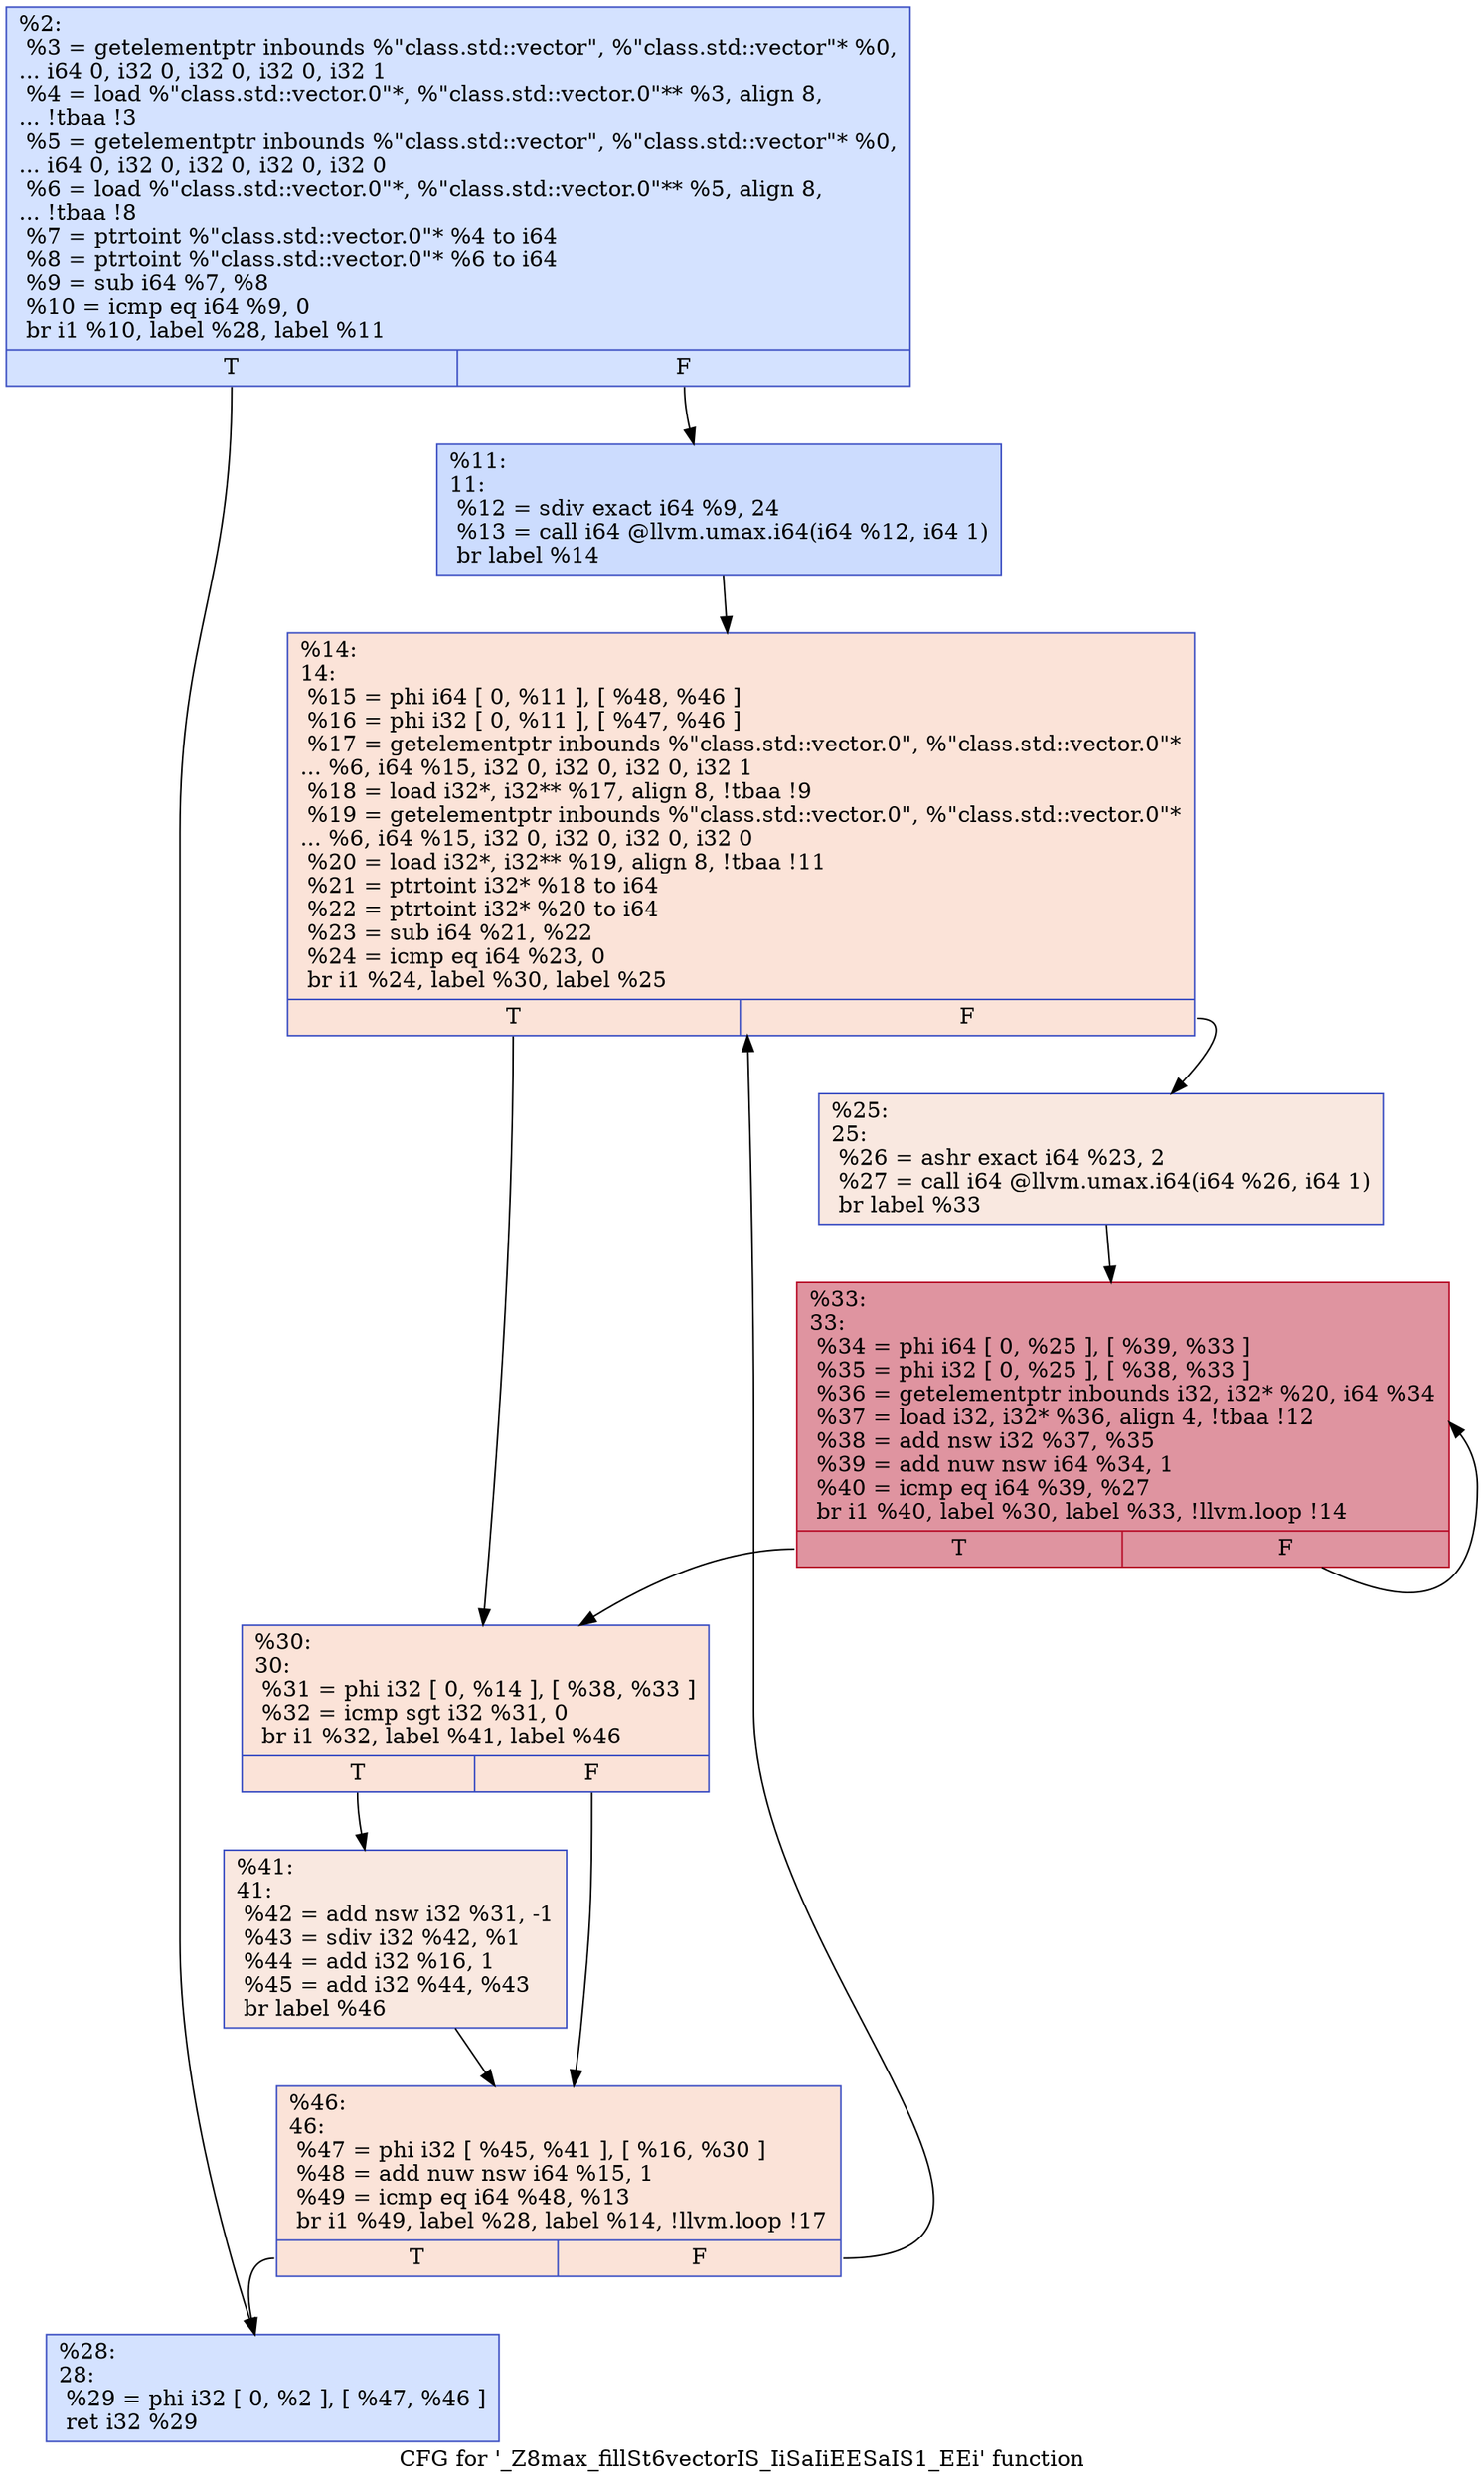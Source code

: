 digraph "CFG for '_Z8max_fillSt6vectorIS_IiSaIiEESaIS1_EEi' function" {
	label="CFG for '_Z8max_fillSt6vectorIS_IiSaIiEESaIS1_EEi' function";

	Node0x55824a069ab0 [shape=record,color="#3d50c3ff", style=filled, fillcolor="#9ebeff70",label="{%2:\l  %3 = getelementptr inbounds %\"class.std::vector\", %\"class.std::vector\"* %0,\l... i64 0, i32 0, i32 0, i32 0, i32 1\l  %4 = load %\"class.std::vector.0\"*, %\"class.std::vector.0\"** %3, align 8,\l... !tbaa !3\l  %5 = getelementptr inbounds %\"class.std::vector\", %\"class.std::vector\"* %0,\l... i64 0, i32 0, i32 0, i32 0, i32 0\l  %6 = load %\"class.std::vector.0\"*, %\"class.std::vector.0\"** %5, align 8,\l... !tbaa !8\l  %7 = ptrtoint %\"class.std::vector.0\"* %4 to i64\l  %8 = ptrtoint %\"class.std::vector.0\"* %6 to i64\l  %9 = sub i64 %7, %8\l  %10 = icmp eq i64 %9, 0\l  br i1 %10, label %28, label %11\l|{<s0>T|<s1>F}}"];
	Node0x55824a069ab0:s0 -> Node0x55824a06ae30;
	Node0x55824a069ab0:s1 -> Node0x55824a06b3e0;
	Node0x55824a06b3e0 [shape=record,color="#3d50c3ff", style=filled, fillcolor="#8caffe70",label="{%11:\l11:                                               \l  %12 = sdiv exact i64 %9, 24\l  %13 = call i64 @llvm.umax.i64(i64 %12, i64 1)\l  br label %14\l}"];
	Node0x55824a06b3e0 -> Node0x55824a06b850;
	Node0x55824a06b850 [shape=record,color="#3d50c3ff", style=filled, fillcolor="#f6bfa670",label="{%14:\l14:                                               \l  %15 = phi i64 [ 0, %11 ], [ %48, %46 ]\l  %16 = phi i32 [ 0, %11 ], [ %47, %46 ]\l  %17 = getelementptr inbounds %\"class.std::vector.0\", %\"class.std::vector.0\"*\l... %6, i64 %15, i32 0, i32 0, i32 0, i32 1\l  %18 = load i32*, i32** %17, align 8, !tbaa !9\l  %19 = getelementptr inbounds %\"class.std::vector.0\", %\"class.std::vector.0\"*\l... %6, i64 %15, i32 0, i32 0, i32 0, i32 0\l  %20 = load i32*, i32** %19, align 8, !tbaa !11\l  %21 = ptrtoint i32* %18 to i64\l  %22 = ptrtoint i32* %20 to i64\l  %23 = sub i64 %21, %22\l  %24 = icmp eq i64 %23, 0\l  br i1 %24, label %30, label %25\l|{<s0>T|<s1>F}}"];
	Node0x55824a06b850:s0 -> Node0x55824a06c230;
	Node0x55824a06b850:s1 -> Node0x55824a06c2c0;
	Node0x55824a06c2c0 [shape=record,color="#3d50c3ff", style=filled, fillcolor="#f1ccb870",label="{%25:\l25:                                               \l  %26 = ashr exact i64 %23, 2\l  %27 = call i64 @llvm.umax.i64(i64 %26, i64 1)\l  br label %33\l}"];
	Node0x55824a06c2c0 -> Node0x55824a06c610;
	Node0x55824a06ae30 [shape=record,color="#3d50c3ff", style=filled, fillcolor="#9ebeff70",label="{%28:\l28:                                               \l  %29 = phi i32 [ 0, %2 ], [ %47, %46 ]\l  ret i32 %29\l}"];
	Node0x55824a06c230 [shape=record,color="#3d50c3ff", style=filled, fillcolor="#f6bfa670",label="{%30:\l30:                                               \l  %31 = phi i32 [ 0, %14 ], [ %38, %33 ]\l  %32 = icmp sgt i32 %31, 0\l  br i1 %32, label %41, label %46\l|{<s0>T|<s1>F}}"];
	Node0x55824a06c230:s0 -> Node0x55824a06cb70;
	Node0x55824a06c230:s1 -> Node0x55824a06b940;
	Node0x55824a06c610 [shape=record,color="#b70d28ff", style=filled, fillcolor="#b70d2870",label="{%33:\l33:                                               \l  %34 = phi i64 [ 0, %25 ], [ %39, %33 ]\l  %35 = phi i32 [ 0, %25 ], [ %38, %33 ]\l  %36 = getelementptr inbounds i32, i32* %20, i64 %34\l  %37 = load i32, i32* %36, align 4, !tbaa !12\l  %38 = add nsw i32 %37, %35\l  %39 = add nuw nsw i64 %34, 1\l  %40 = icmp eq i64 %39, %27\l  br i1 %40, label %30, label %33, !llvm.loop !14\l|{<s0>T|<s1>F}}"];
	Node0x55824a06c610:s0 -> Node0x55824a06c230;
	Node0x55824a06c610:s1 -> Node0x55824a06c610;
	Node0x55824a06cb70 [shape=record,color="#3d50c3ff", style=filled, fillcolor="#f1ccb870",label="{%41:\l41:                                               \l  %42 = add nsw i32 %31, -1\l  %43 = sdiv i32 %42, %1\l  %44 = add i32 %16, 1\l  %45 = add i32 %44, %43\l  br label %46\l}"];
	Node0x55824a06cb70 -> Node0x55824a06b940;
	Node0x55824a06b940 [shape=record,color="#3d50c3ff", style=filled, fillcolor="#f6bfa670",label="{%46:\l46:                                               \l  %47 = phi i32 [ %45, %41 ], [ %16, %30 ]\l  %48 = add nuw nsw i64 %15, 1\l  %49 = icmp eq i64 %48, %13\l  br i1 %49, label %28, label %14, !llvm.loop !17\l|{<s0>T|<s1>F}}"];
	Node0x55824a06b940:s0 -> Node0x55824a06ae30;
	Node0x55824a06b940:s1 -> Node0x55824a06b850;
}

